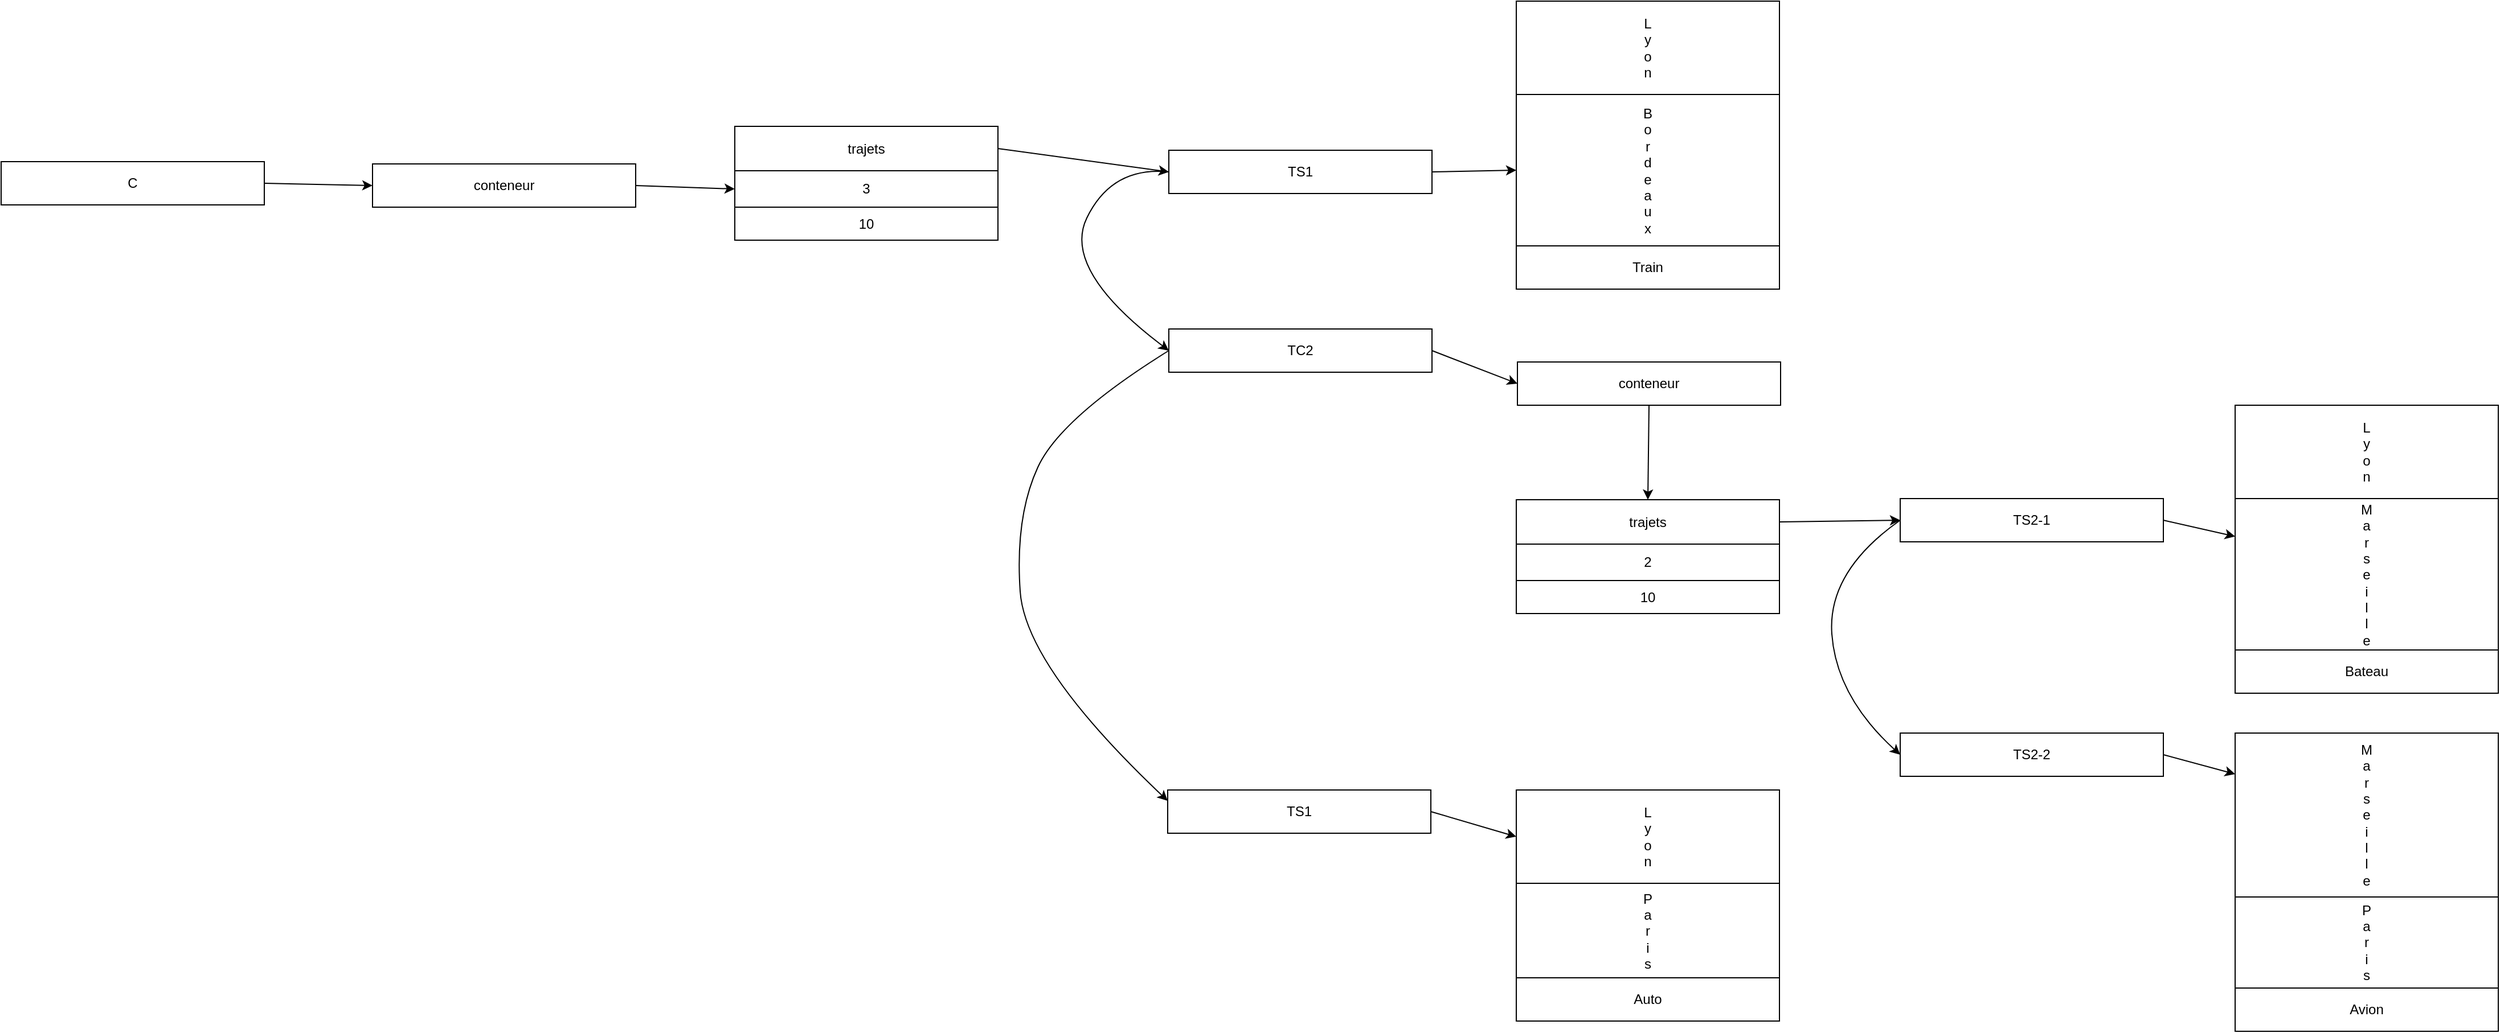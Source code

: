 <mxfile version="24.7.17">
  <diagram name="Page-1" id="AjOWkCPlVZTT84jVtF-L">
    <mxGraphModel dx="2196" dy="840" grid="0" gridSize="10" guides="1" tooltips="1" connect="1" arrows="1" fold="1" page="0" pageScale="1" pageWidth="850" pageHeight="1100" background="none" math="0" shadow="0">
      <root>
        <mxCell id="0" />
        <mxCell id="1" parent="0" />
        <mxCell id="zEvT8wC-M_DgGariaUry-24" value="C" style="rounded=0;whiteSpace=wrap;html=1;" parent="1" vertex="1">
          <mxGeometry x="329" y="1108" width="231" height="38" as="geometry" />
        </mxCell>
        <mxCell id="zEvT8wC-M_DgGariaUry-25" value="conteneur" style="rounded=0;whiteSpace=wrap;html=1;" parent="1" vertex="1">
          <mxGeometry x="655" y="1110" width="231" height="38" as="geometry" />
        </mxCell>
        <mxCell id="zEvT8wC-M_DgGariaUry-27" value="TS1" style="rounded=0;whiteSpace=wrap;html=1;" parent="1" vertex="1">
          <mxGeometry x="1354" y="1098" width="231" height="38" as="geometry" />
        </mxCell>
        <mxCell id="zEvT8wC-M_DgGariaUry-35" value="L&lt;div&gt;y&lt;/div&gt;&lt;div&gt;o&lt;/div&gt;&lt;div&gt;n&lt;/div&gt;" style="rounded=0;whiteSpace=wrap;html=1;" parent="1" vertex="1">
          <mxGeometry x="1659" y="967" width="231" height="82" as="geometry" />
        </mxCell>
        <mxCell id="zEvT8wC-M_DgGariaUry-36" value="B&lt;div&gt;o&lt;/div&gt;&lt;div&gt;r&lt;/div&gt;&lt;div&gt;d&lt;/div&gt;&lt;div&gt;e&lt;/div&gt;&lt;div&gt;a&lt;/div&gt;&lt;div&gt;u&lt;/div&gt;&lt;div&gt;x&lt;/div&gt;" style="rounded=0;whiteSpace=wrap;html=1;" parent="1" vertex="1">
          <mxGeometry x="1659" y="1049" width="231" height="133" as="geometry" />
        </mxCell>
        <mxCell id="zEvT8wC-M_DgGariaUry-37" value="Train" style="rounded=0;whiteSpace=wrap;html=1;" parent="1" vertex="1">
          <mxGeometry x="1659" y="1182" width="231" height="38" as="geometry" />
        </mxCell>
        <mxCell id="zEvT8wC-M_DgGariaUry-38" value="" style="endArrow=classic;html=1;rounded=0;exitX=1;exitY=0.5;exitDx=0;exitDy=0;entryX=0;entryY=0.5;entryDx=0;entryDy=0;" parent="1" source="zEvT8wC-M_DgGariaUry-27" target="zEvT8wC-M_DgGariaUry-36" edge="1">
          <mxGeometry width="50" height="50" relative="1" as="geometry">
            <mxPoint x="1571" y="1123" as="sourcePoint" />
            <mxPoint x="1621" y="1073" as="targetPoint" />
          </mxGeometry>
        </mxCell>
        <mxCell id="zEvT8wC-M_DgGariaUry-39" value="TC2" style="rounded=0;whiteSpace=wrap;html=1;" parent="1" vertex="1">
          <mxGeometry x="1354" y="1255" width="231" height="38" as="geometry" />
        </mxCell>
        <mxCell id="zEvT8wC-M_DgGariaUry-40" value="" style="curved=1;endArrow=classic;html=1;rounded=0;entryX=0;entryY=0.5;entryDx=0;entryDy=0;exitX=0;exitY=0.5;exitDx=0;exitDy=0;" parent="1" source="zEvT8wC-M_DgGariaUry-27" target="zEvT8wC-M_DgGariaUry-39" edge="1">
          <mxGeometry width="50" height="50" relative="1" as="geometry">
            <mxPoint x="1571" y="1223" as="sourcePoint" />
            <mxPoint x="1621" y="1173" as="targetPoint" />
            <Array as="points">
              <mxPoint x="1304" y="1112" />
              <mxPoint x="1260" y="1203" />
            </Array>
          </mxGeometry>
        </mxCell>
        <mxCell id="zEvT8wC-M_DgGariaUry-43" value="conteneur" style="rounded=0;whiteSpace=wrap;html=1;" parent="1" vertex="1">
          <mxGeometry x="1660" y="1284" width="231" height="38" as="geometry" />
        </mxCell>
        <mxCell id="zEvT8wC-M_DgGariaUry-44" value="TS2-1" style="rounded=0;whiteSpace=wrap;html=1;" parent="1" vertex="1">
          <mxGeometry x="1996" y="1404" width="231" height="38" as="geometry" />
        </mxCell>
        <mxCell id="zEvT8wC-M_DgGariaUry-45" value="L&lt;div&gt;y&lt;/div&gt;&lt;div&gt;o&lt;/div&gt;&lt;div&gt;n&lt;/div&gt;" style="rounded=0;whiteSpace=wrap;html=1;" parent="1" vertex="1">
          <mxGeometry x="2290" y="1322" width="231" height="82" as="geometry" />
        </mxCell>
        <mxCell id="zEvT8wC-M_DgGariaUry-46" value="M&lt;div&gt;a&lt;/div&gt;&lt;div&gt;r&lt;/div&gt;&lt;div&gt;s&lt;/div&gt;&lt;div&gt;e&lt;/div&gt;&lt;div&gt;i&lt;/div&gt;&lt;div&gt;l&lt;/div&gt;&lt;div&gt;l&lt;/div&gt;&lt;div&gt;e&lt;/div&gt;" style="rounded=0;whiteSpace=wrap;html=1;" parent="1" vertex="1">
          <mxGeometry x="2290" y="1404" width="231" height="133" as="geometry" />
        </mxCell>
        <mxCell id="zEvT8wC-M_DgGariaUry-47" value="Bateau" style="rounded=0;whiteSpace=wrap;html=1;" parent="1" vertex="1">
          <mxGeometry x="2290" y="1537" width="231" height="38" as="geometry" />
        </mxCell>
        <mxCell id="zEvT8wC-M_DgGariaUry-48" value="" style="endArrow=classic;html=1;rounded=0;exitX=1;exitY=0.5;exitDx=0;exitDy=0;entryX=0;entryY=0.25;entryDx=0;entryDy=0;" parent="1" source="zEvT8wC-M_DgGariaUry-44" target="zEvT8wC-M_DgGariaUry-46" edge="1">
          <mxGeometry width="50" height="50" relative="1" as="geometry">
            <mxPoint x="2048" y="1472" as="sourcePoint" />
            <mxPoint x="2098" y="1422" as="targetPoint" />
          </mxGeometry>
        </mxCell>
        <mxCell id="zEvT8wC-M_DgGariaUry-49" value="" style="endArrow=classic;html=1;rounded=0;exitX=1;exitY=0.5;exitDx=0;exitDy=0;entryX=0;entryY=0.5;entryDx=0;entryDy=0;" parent="1" source="zEvT8wC-M_DgGariaUry-39" target="zEvT8wC-M_DgGariaUry-43" edge="1">
          <mxGeometry width="50" height="50" relative="1" as="geometry">
            <mxPoint x="1712" y="1412" as="sourcePoint" />
            <mxPoint x="1762" y="1362" as="targetPoint" />
          </mxGeometry>
        </mxCell>
        <mxCell id="zEvT8wC-M_DgGariaUry-50" value="" style="curved=1;endArrow=classic;html=1;rounded=0;entryX=0;entryY=0.5;entryDx=0;entryDy=0;exitX=0;exitY=0.5;exitDx=0;exitDy=0;" parent="1" source="zEvT8wC-M_DgGariaUry-44" target="zEvT8wC-M_DgGariaUry-51" edge="1">
          <mxGeometry width="50" height="50" relative="1" as="geometry">
            <mxPoint x="1468" y="1446.5" as="sourcePoint" />
            <mxPoint x="1468" y="1603.5" as="targetPoint" />
            <Array as="points">
              <mxPoint x="1932" y="1468" />
              <mxPoint x="1940" y="1578" />
            </Array>
          </mxGeometry>
        </mxCell>
        <mxCell id="zEvT8wC-M_DgGariaUry-51" value="TS2-2" style="rounded=0;whiteSpace=wrap;html=1;" parent="1" vertex="1">
          <mxGeometry x="1996" y="1610" width="231" height="38" as="geometry" />
        </mxCell>
        <mxCell id="zEvT8wC-M_DgGariaUry-52" value="M&lt;div&gt;a&lt;/div&gt;&lt;div&gt;r&lt;/div&gt;&lt;div&gt;s&lt;/div&gt;&lt;div&gt;e&lt;/div&gt;&lt;div&gt;i&lt;/div&gt;&lt;div&gt;l&lt;/div&gt;&lt;div&gt;l&lt;/div&gt;&lt;div&gt;e&lt;/div&gt;" style="rounded=0;whiteSpace=wrap;html=1;" parent="1" vertex="1">
          <mxGeometry x="2290" y="1610" width="231" height="144" as="geometry" />
        </mxCell>
        <mxCell id="zEvT8wC-M_DgGariaUry-53" value="P&lt;div&gt;a&lt;/div&gt;&lt;div&gt;r&lt;/div&gt;&lt;div&gt;i&lt;/div&gt;&lt;div&gt;s&lt;/div&gt;" style="rounded=0;whiteSpace=wrap;html=1;" parent="1" vertex="1">
          <mxGeometry x="2290" y="1754" width="231" height="80" as="geometry" />
        </mxCell>
        <mxCell id="zEvT8wC-M_DgGariaUry-54" value="Avion" style="rounded=0;whiteSpace=wrap;html=1;" parent="1" vertex="1">
          <mxGeometry x="2290" y="1834" width="231" height="38" as="geometry" />
        </mxCell>
        <mxCell id="zEvT8wC-M_DgGariaUry-55" value="" style="endArrow=classic;html=1;rounded=0;exitX=1;exitY=0.5;exitDx=0;exitDy=0;entryX=0;entryY=0.25;entryDx=0;entryDy=0;" parent="1" source="zEvT8wC-M_DgGariaUry-51" target="zEvT8wC-M_DgGariaUry-52" edge="1">
          <mxGeometry width="50" height="50" relative="1" as="geometry">
            <mxPoint x="2048" y="1672" as="sourcePoint" />
            <mxPoint x="2098" y="1622" as="targetPoint" />
          </mxGeometry>
        </mxCell>
        <mxCell id="zEvT8wC-M_DgGariaUry-56" value="TS1" style="rounded=0;whiteSpace=wrap;html=1;" parent="1" vertex="1">
          <mxGeometry x="1353" y="1660" width="231" height="38" as="geometry" />
        </mxCell>
        <mxCell id="zEvT8wC-M_DgGariaUry-57" value="" style="curved=1;endArrow=classic;html=1;rounded=0;entryX=0;entryY=0.25;entryDx=0;entryDy=0;exitX=0;exitY=0.5;exitDx=0;exitDy=0;" parent="1" source="zEvT8wC-M_DgGariaUry-39" target="zEvT8wC-M_DgGariaUry-56" edge="1">
          <mxGeometry width="50" height="50" relative="1" as="geometry">
            <mxPoint x="1335" y="1402" as="sourcePoint" />
            <mxPoint x="1335" y="1559" as="targetPoint" />
            <Array as="points">
              <mxPoint x="1259" y="1333" />
              <mxPoint x="1219" y="1420" />
              <mxPoint x="1228" y="1551" />
            </Array>
          </mxGeometry>
        </mxCell>
        <mxCell id="zEvT8wC-M_DgGariaUry-58" value="L&lt;div&gt;y&lt;/div&gt;&lt;div&gt;o&lt;/div&gt;&lt;div&gt;n&lt;/div&gt;" style="rounded=0;whiteSpace=wrap;html=1;" parent="1" vertex="1">
          <mxGeometry x="1659" y="1660" width="231" height="82" as="geometry" />
        </mxCell>
        <mxCell id="zEvT8wC-M_DgGariaUry-59" value="P&lt;div&gt;a&lt;/div&gt;&lt;div&gt;r&lt;/div&gt;&lt;div&gt;i&lt;/div&gt;&lt;div&gt;s&lt;/div&gt;" style="rounded=0;whiteSpace=wrap;html=1;" parent="1" vertex="1">
          <mxGeometry x="1659" y="1742" width="231" height="83" as="geometry" />
        </mxCell>
        <mxCell id="zEvT8wC-M_DgGariaUry-60" value="Auto" style="rounded=0;whiteSpace=wrap;html=1;" parent="1" vertex="1">
          <mxGeometry x="1659" y="1825" width="231" height="38" as="geometry" />
        </mxCell>
        <mxCell id="zEvT8wC-M_DgGariaUry-61" value="" style="endArrow=classic;html=1;rounded=0;exitX=1;exitY=0.5;exitDx=0;exitDy=0;entryX=0;entryY=0.5;entryDx=0;entryDy=0;" parent="1" source="zEvT8wC-M_DgGariaUry-56" target="zEvT8wC-M_DgGariaUry-58" edge="1">
          <mxGeometry width="50" height="50" relative="1" as="geometry">
            <mxPoint x="1712" y="1617" as="sourcePoint" />
            <mxPoint x="1762" y="1567" as="targetPoint" />
          </mxGeometry>
        </mxCell>
        <mxCell id="cd6U1SEqqik9tFP_SbAF-1" value="trajets" style="rounded=0;whiteSpace=wrap;html=1;" parent="1" vertex="1">
          <mxGeometry x="973" y="1077" width="231" height="39" as="geometry" />
        </mxCell>
        <mxCell id="cd6U1SEqqik9tFP_SbAF-2" value="3" style="rounded=0;whiteSpace=wrap;html=1;" parent="1" vertex="1">
          <mxGeometry x="973" y="1116" width="231" height="32" as="geometry" />
        </mxCell>
        <mxCell id="cd6U1SEqqik9tFP_SbAF-3" value="10" style="rounded=0;whiteSpace=wrap;html=1;" parent="1" vertex="1">
          <mxGeometry x="973" y="1148" width="231" height="29" as="geometry" />
        </mxCell>
        <mxCell id="cd6U1SEqqik9tFP_SbAF-5" value="" style="endArrow=classic;html=1;rounded=0;exitX=1;exitY=0.5;exitDx=0;exitDy=0;entryX=0;entryY=0.5;entryDx=0;entryDy=0;" parent="1" source="cd6U1SEqqik9tFP_SbAF-1" target="zEvT8wC-M_DgGariaUry-27" edge="1">
          <mxGeometry width="50" height="50" relative="1" as="geometry">
            <mxPoint x="1524" y="1373" as="sourcePoint" />
            <mxPoint x="1574" y="1323" as="targetPoint" />
          </mxGeometry>
        </mxCell>
        <mxCell id="cd6U1SEqqik9tFP_SbAF-11" value="trajets" style="rounded=0;whiteSpace=wrap;html=1;" parent="1" vertex="1">
          <mxGeometry x="1659" y="1405" width="231" height="39" as="geometry" />
        </mxCell>
        <mxCell id="cd6U1SEqqik9tFP_SbAF-12" value="2" style="rounded=0;whiteSpace=wrap;html=1;" parent="1" vertex="1">
          <mxGeometry x="1659" y="1444" width="231" height="32" as="geometry" />
        </mxCell>
        <mxCell id="cd6U1SEqqik9tFP_SbAF-13" value="10" style="rounded=0;whiteSpace=wrap;html=1;" parent="1" vertex="1">
          <mxGeometry x="1659" y="1476" width="231" height="29" as="geometry" />
        </mxCell>
        <mxCell id="cd6U1SEqqik9tFP_SbAF-14" value="" style="endArrow=classic;html=1;rounded=0;exitX=0.5;exitY=1;exitDx=0;exitDy=0;entryX=0.5;entryY=0;entryDx=0;entryDy=0;" parent="1" source="zEvT8wC-M_DgGariaUry-43" target="cd6U1SEqqik9tFP_SbAF-11" edge="1">
          <mxGeometry width="50" height="50" relative="1" as="geometry">
            <mxPoint x="1491" y="1467" as="sourcePoint" />
            <mxPoint x="1541" y="1417" as="targetPoint" />
          </mxGeometry>
        </mxCell>
        <mxCell id="cd6U1SEqqik9tFP_SbAF-15" value="" style="endArrow=classic;html=1;rounded=0;exitX=1;exitY=0.5;exitDx=0;exitDy=0;entryX=0;entryY=0.5;entryDx=0;entryDy=0;" parent="1" source="cd6U1SEqqik9tFP_SbAF-11" target="zEvT8wC-M_DgGariaUry-44" edge="1">
          <mxGeometry width="50" height="50" relative="1" as="geometry">
            <mxPoint x="1779" y="1523" as="sourcePoint" />
            <mxPoint x="1829" y="1473" as="targetPoint" />
          </mxGeometry>
        </mxCell>
        <mxCell id="cd6U1SEqqik9tFP_SbAF-16" value="" style="endArrow=classic;html=1;rounded=0;exitX=1;exitY=0.5;exitDx=0;exitDy=0;entryX=0;entryY=0.5;entryDx=0;entryDy=0;" parent="1" source="zEvT8wC-M_DgGariaUry-25" target="cd6U1SEqqik9tFP_SbAF-2" edge="1">
          <mxGeometry width="50" height="50" relative="1" as="geometry">
            <mxPoint x="685" y="1206" as="sourcePoint" />
            <mxPoint x="735" y="1156" as="targetPoint" />
          </mxGeometry>
        </mxCell>
        <mxCell id="cd6U1SEqqik9tFP_SbAF-17" value="" style="endArrow=classic;html=1;rounded=0;exitX=1;exitY=0.5;exitDx=0;exitDy=0;entryX=0;entryY=0.5;entryDx=0;entryDy=0;" parent="1" source="zEvT8wC-M_DgGariaUry-24" target="zEvT8wC-M_DgGariaUry-25" edge="1">
          <mxGeometry width="50" height="50" relative="1" as="geometry">
            <mxPoint x="685" y="1206" as="sourcePoint" />
            <mxPoint x="735" y="1156" as="targetPoint" />
          </mxGeometry>
        </mxCell>
      </root>
    </mxGraphModel>
  </diagram>
</mxfile>
